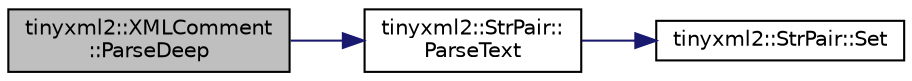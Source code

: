 digraph "tinyxml2::XMLComment::ParseDeep"
{
 // LATEX_PDF_SIZE
  edge [fontname="Helvetica",fontsize="10",labelfontname="Helvetica",labelfontsize="10"];
  node [fontname="Helvetica",fontsize="10",shape=record];
  rankdir="LR";
  Node1 [label="tinyxml2::XMLComment\l::ParseDeep",height=0.2,width=0.4,color="black", fillcolor="grey75", style="filled", fontcolor="black",tooltip=" "];
  Node1 -> Node2 [color="midnightblue",fontsize="10",style="solid"];
  Node2 [label="tinyxml2::StrPair::\lParseText",height=0.2,width=0.4,color="black", fillcolor="white", style="filled",URL="$classtinyxml2_1_1StrPair.html#a68e6999b7677fa711287ececb9ba317e",tooltip=" "];
  Node2 -> Node3 [color="midnightblue",fontsize="10",style="solid"];
  Node3 [label="tinyxml2::StrPair::Set",height=0.2,width=0.4,color="black", fillcolor="white", style="filled",URL="$classtinyxml2_1_1StrPair.html#a4f05549373394266a1eecba26813c166",tooltip=" "];
}
